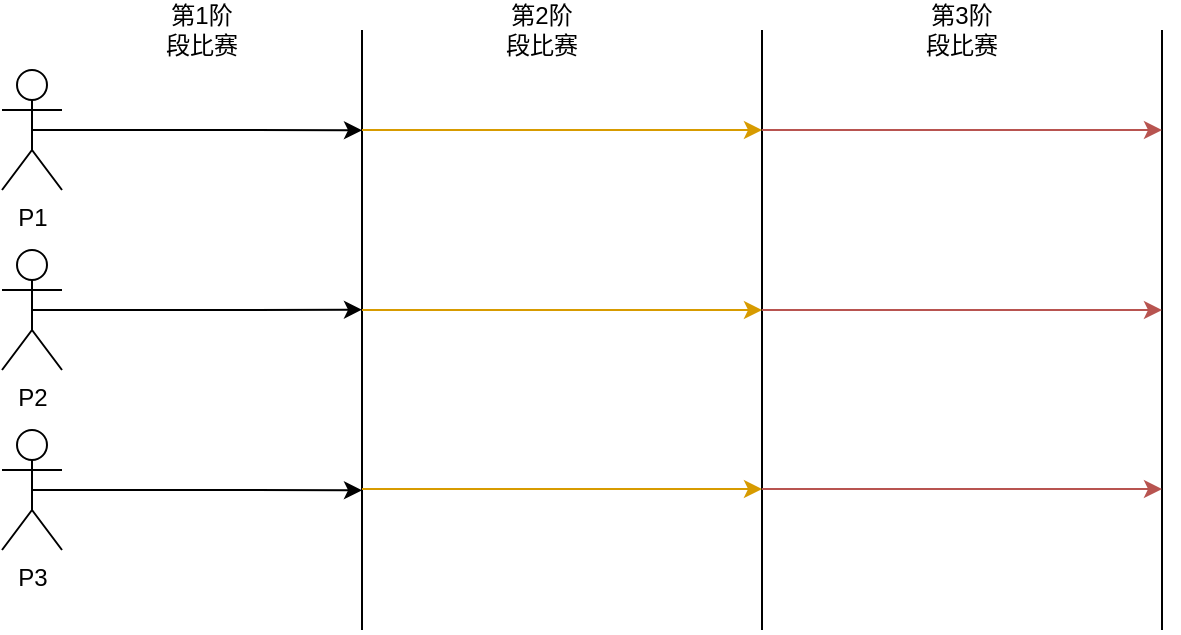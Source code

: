 <mxfile version="10.7.5" type="github"><diagram id="EzuS6frm7TRi6vC_DHDK" name="Page-1"><mxGraphModel dx="797" dy="437" grid="1" gridSize="10" guides="1" tooltips="1" connect="1" arrows="1" fold="1" page="1" pageScale="1" pageWidth="827" pageHeight="1169" math="0" shadow="0"><root><mxCell id="0"/><mxCell id="1" parent="0"/><mxCell id="UMZGFJ943XGzn26ct6vr-1" style="edgeStyle=orthogonalEdgeStyle;rounded=0;orthogonalLoop=1;jettySize=auto;html=1;exitX=0.5;exitY=0.5;exitDx=0;exitDy=0;exitPerimeter=0;" edge="1" parent="1" source="sjLXROfIbYwYOZ_2Xeyu-1"><mxGeometry relative="1" as="geometry"><mxPoint x="260" y="100.143" as="targetPoint"/></mxGeometry></mxCell><mxCell id="sjLXROfIbYwYOZ_2Xeyu-1" value="P1" style="shape=umlActor;verticalLabelPosition=bottom;labelBackgroundColor=#ffffff;verticalAlign=top;html=1;outlineConnect=0;" parent="1" vertex="1"><mxGeometry x="80" y="70" width="30" height="60" as="geometry"/></mxCell><mxCell id="UMZGFJ943XGzn26ct6vr-2" style="edgeStyle=orthogonalEdgeStyle;rounded=0;orthogonalLoop=1;jettySize=auto;html=1;exitX=0.5;exitY=0.5;exitDx=0;exitDy=0;exitPerimeter=0;" edge="1" parent="1" source="sjLXROfIbYwYOZ_2Xeyu-2"><mxGeometry relative="1" as="geometry"><mxPoint x="260" y="189.857" as="targetPoint"/></mxGeometry></mxCell><mxCell id="sjLXROfIbYwYOZ_2Xeyu-2" value="P2" style="shape=umlActor;verticalLabelPosition=bottom;labelBackgroundColor=#ffffff;verticalAlign=top;html=1;outlineConnect=0;" parent="1" vertex="1"><mxGeometry x="80" y="160" width="30" height="60" as="geometry"/></mxCell><mxCell id="UMZGFJ943XGzn26ct6vr-3" style="edgeStyle=orthogonalEdgeStyle;rounded=0;orthogonalLoop=1;jettySize=auto;html=1;exitX=0.5;exitY=0.5;exitDx=0;exitDy=0;exitPerimeter=0;" edge="1" parent="1" source="sjLXROfIbYwYOZ_2Xeyu-3"><mxGeometry relative="1" as="geometry"><mxPoint x="260" y="280.143" as="targetPoint"/></mxGeometry></mxCell><mxCell id="sjLXROfIbYwYOZ_2Xeyu-3" value="P3&lt;br&gt;" style="shape=umlActor;verticalLabelPosition=bottom;labelBackgroundColor=#ffffff;verticalAlign=top;html=1;outlineConnect=0;" parent="1" vertex="1"><mxGeometry x="80" y="250" width="30" height="60" as="geometry"/></mxCell><mxCell id="sjLXROfIbYwYOZ_2Xeyu-4" value="" style="endArrow=none;html=1;" parent="1" edge="1"><mxGeometry width="50" height="50" relative="1" as="geometry"><mxPoint x="260" y="350" as="sourcePoint"/><mxPoint x="260" y="50" as="targetPoint"/></mxGeometry></mxCell><mxCell id="UMZGFJ943XGzn26ct6vr-4" value="" style="endArrow=none;html=1;" edge="1" parent="1"><mxGeometry width="50" height="50" relative="1" as="geometry"><mxPoint x="460" y="350" as="sourcePoint"/><mxPoint x="460" y="50" as="targetPoint"/></mxGeometry></mxCell><mxCell id="UMZGFJ943XGzn26ct6vr-5" value="" style="endArrow=none;html=1;" edge="1" parent="1"><mxGeometry width="50" height="50" relative="1" as="geometry"><mxPoint x="660" y="350" as="sourcePoint"/><mxPoint x="660" y="50" as="targetPoint"/></mxGeometry></mxCell><mxCell id="UMZGFJ943XGzn26ct6vr-6" value="" style="endArrow=classic;html=1;fillColor=#ffe6cc;strokeColor=#d79b00;" edge="1" parent="1"><mxGeometry width="50" height="50" relative="1" as="geometry"><mxPoint x="260" y="100" as="sourcePoint"/><mxPoint x="460" y="100" as="targetPoint"/></mxGeometry></mxCell><mxCell id="UMZGFJ943XGzn26ct6vr-7" value="" style="endArrow=classic;html=1;fillColor=#ffe6cc;strokeColor=#d79b00;" edge="1" parent="1"><mxGeometry width="50" height="50" relative="1" as="geometry"><mxPoint x="260" y="190" as="sourcePoint"/><mxPoint x="460" y="190" as="targetPoint"/></mxGeometry></mxCell><mxCell id="UMZGFJ943XGzn26ct6vr-8" value="" style="endArrow=classic;html=1;fillColor=#ffe6cc;strokeColor=#d79b00;" edge="1" parent="1"><mxGeometry width="50" height="50" relative="1" as="geometry"><mxPoint x="260" y="279.5" as="sourcePoint"/><mxPoint x="460" y="279.5" as="targetPoint"/></mxGeometry></mxCell><mxCell id="UMZGFJ943XGzn26ct6vr-9" value="" style="endArrow=classic;html=1;fillColor=#f8cecc;strokeColor=#b85450;" edge="1" parent="1"><mxGeometry width="50" height="50" relative="1" as="geometry"><mxPoint x="460" y="100" as="sourcePoint"/><mxPoint x="660" y="100" as="targetPoint"/></mxGeometry></mxCell><mxCell id="UMZGFJ943XGzn26ct6vr-10" value="" style="endArrow=classic;html=1;fillColor=#f8cecc;strokeColor=#b85450;" edge="1" parent="1"><mxGeometry width="50" height="50" relative="1" as="geometry"><mxPoint x="460" y="190" as="sourcePoint"/><mxPoint x="660" y="190" as="targetPoint"/><Array as="points"><mxPoint x="620" y="190"/></Array></mxGeometry></mxCell><mxCell id="UMZGFJ943XGzn26ct6vr-11" value="" style="endArrow=classic;html=1;fillColor=#f8cecc;strokeColor=#b85450;" edge="1" parent="1"><mxGeometry width="50" height="50" relative="1" as="geometry"><mxPoint x="460" y="279.5" as="sourcePoint"/><mxPoint x="660" y="279.5" as="targetPoint"/></mxGeometry></mxCell><mxCell id="UMZGFJ943XGzn26ct6vr-12" value="第1阶段比赛" style="text;html=1;strokeColor=none;fillColor=none;align=center;verticalAlign=middle;whiteSpace=wrap;rounded=0;" vertex="1" parent="1"><mxGeometry x="160" y="40" width="40" height="20" as="geometry"/></mxCell><mxCell id="UMZGFJ943XGzn26ct6vr-13" value="第2阶段比赛" style="text;html=1;strokeColor=none;fillColor=none;align=center;verticalAlign=middle;whiteSpace=wrap;rounded=0;" vertex="1" parent="1"><mxGeometry x="330" y="40" width="40" height="20" as="geometry"/></mxCell><mxCell id="UMZGFJ943XGzn26ct6vr-14" value="第3阶段比赛" style="text;html=1;strokeColor=none;fillColor=none;align=center;verticalAlign=middle;whiteSpace=wrap;rounded=0;" vertex="1" parent="1"><mxGeometry x="540" y="40" width="40" height="20" as="geometry"/></mxCell></root></mxGraphModel></diagram></mxfile>